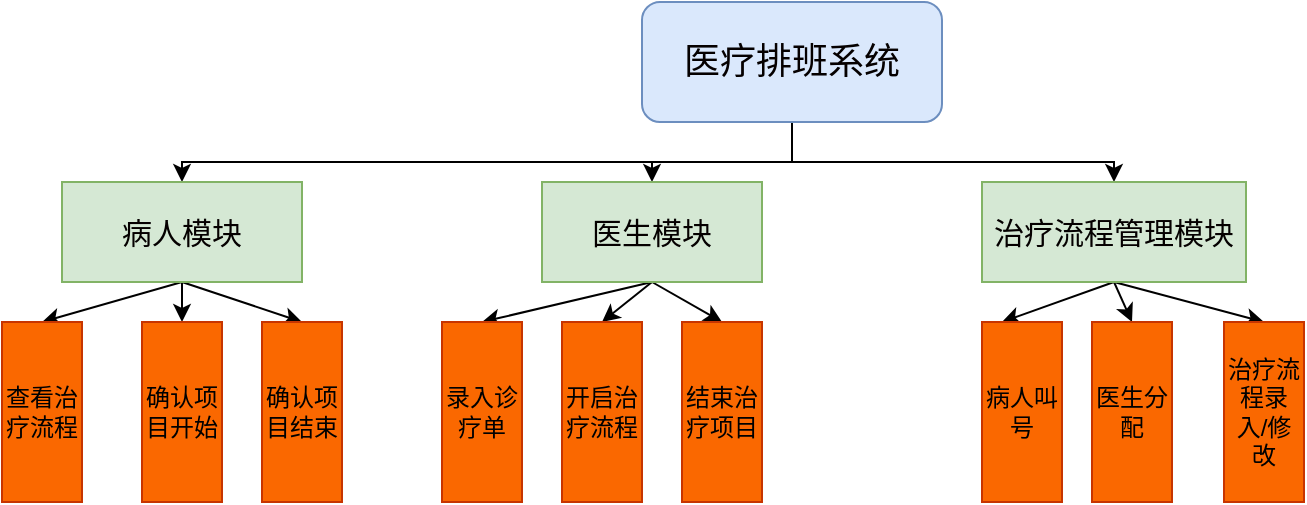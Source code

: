 <mxfile>
    <diagram name="第 1 页" id="CYL-rokRkCU8ogtK8-tq">
        <mxGraphModel dx="457" dy="354" grid="1" gridSize="10" guides="1" tooltips="1" connect="1" arrows="1" fold="1" page="1" pageScale="1" pageWidth="827" pageHeight="1169" math="0" shadow="0">
            <root>
                <mxCell id="0"/>
                <mxCell id="1" parent="0"/>
                <mxCell id="FOU07dsEIMZlqrynYJpF-19" style="edgeStyle=orthogonalEdgeStyle;rounded=0;orthogonalLoop=1;jettySize=auto;html=1;exitX=1;exitY=0.5;exitDx=0;exitDy=0;entryX=0;entryY=0.5;entryDx=0;entryDy=0;curved=0;fontColor=#050000;" parent="1" source="FOU07dsEIMZlqrynYJpF-1" target="FOU07dsEIMZlqrynYJpF-3" edge="1">
                    <mxGeometry relative="1" as="geometry">
                        <mxPoint x="170" y="70" as="targetPoint"/>
                        <Array as="points">
                            <mxPoint x="425" y="100"/>
                            <mxPoint x="120" y="100"/>
                        </Array>
                    </mxGeometry>
                </mxCell>
                <mxCell id="FOU07dsEIMZlqrynYJpF-20" style="edgeStyle=orthogonalEdgeStyle;rounded=0;orthogonalLoop=1;jettySize=auto;html=1;exitX=1;exitY=0.5;exitDx=0;exitDy=0;entryX=0;entryY=0.5;entryDx=0;entryDy=0;curved=0;fontColor=#050000;" parent="1" source="FOU07dsEIMZlqrynYJpF-1" target="FOU07dsEIMZlqrynYJpF-5" edge="1">
                    <mxGeometry relative="1" as="geometry">
                        <Array as="points">
                            <mxPoint x="425" y="100"/>
                            <mxPoint x="355" y="100"/>
                        </Array>
                    </mxGeometry>
                </mxCell>
                <mxCell id="FOU07dsEIMZlqrynYJpF-46" style="edgeStyle=orthogonalEdgeStyle;rounded=0;orthogonalLoop=1;jettySize=auto;html=1;exitX=1;exitY=0.5;exitDx=0;exitDy=0;entryX=0;entryY=0.5;entryDx=0;entryDy=0;curved=0;fontColor=#050000;" parent="1" source="FOU07dsEIMZlqrynYJpF-1" target="FOU07dsEIMZlqrynYJpF-8" edge="1">
                    <mxGeometry relative="1" as="geometry">
                        <Array as="points">
                            <mxPoint x="425" y="100"/>
                            <mxPoint x="586" y="100"/>
                        </Array>
                    </mxGeometry>
                </mxCell>
                <mxCell id="FOU07dsEIMZlqrynYJpF-1" value="&lt;font style=&quot;font-size: 18px;&quot;&gt;医疗排班系统&lt;/font&gt;" style="rounded=1;whiteSpace=wrap;html=1;fillColor=#dae8fc;strokeColor=#6c8ebf;direction=south;fontColor=#050000;" parent="1" vertex="1">
                    <mxGeometry x="350" y="20" width="150" height="60" as="geometry"/>
                </mxCell>
                <mxCell id="5" style="edgeStyle=none;html=1;exitX=1;exitY=0.5;exitDx=0;exitDy=0;entryX=0.5;entryY=0;entryDx=0;entryDy=0;fontColor=#050000;" edge="1" parent="1" source="FOU07dsEIMZlqrynYJpF-3" target="4">
                    <mxGeometry relative="1" as="geometry"/>
                </mxCell>
                <mxCell id="6" style="edgeStyle=none;html=1;exitX=1;exitY=0.5;exitDx=0;exitDy=0;entryX=0.5;entryY=0;entryDx=0;entryDy=0;fontColor=#050000;" edge="1" parent="1" source="FOU07dsEIMZlqrynYJpF-3" target="2">
                    <mxGeometry relative="1" as="geometry"/>
                </mxCell>
                <mxCell id="7" style="edgeStyle=none;html=1;exitX=1;exitY=0.5;exitDx=0;exitDy=0;entryX=0.5;entryY=0;entryDx=0;entryDy=0;fontColor=#050000;" edge="1" parent="1" source="FOU07dsEIMZlqrynYJpF-3" target="3">
                    <mxGeometry relative="1" as="geometry"/>
                </mxCell>
                <mxCell id="FOU07dsEIMZlqrynYJpF-3" value="&lt;span style=&quot;font-size: 15px;&quot;&gt;病人模块&lt;/span&gt;" style="rounded=0;whiteSpace=wrap;html=1;fillColor=#d5e8d4;strokeColor=#82b366;direction=south;fontColor=#050000;" parent="1" vertex="1">
                    <mxGeometry x="60" y="110" width="120" height="50" as="geometry"/>
                </mxCell>
                <mxCell id="9" style="edgeStyle=none;html=1;exitX=1;exitY=0.5;exitDx=0;exitDy=0;entryX=0.5;entryY=0;entryDx=0;entryDy=0;fontColor=#050000;" edge="1" parent="1" source="FOU07dsEIMZlqrynYJpF-5" target="8">
                    <mxGeometry relative="1" as="geometry"/>
                </mxCell>
                <mxCell id="14" style="edgeStyle=none;html=1;exitX=1;exitY=0.5;exitDx=0;exitDy=0;entryX=0.5;entryY=0;entryDx=0;entryDy=0;fontColor=#050000;" edge="1" parent="1" source="FOU07dsEIMZlqrynYJpF-5" target="10">
                    <mxGeometry relative="1" as="geometry"/>
                </mxCell>
                <mxCell id="20" style="edgeStyle=none;html=1;exitX=1;exitY=0.5;exitDx=0;exitDy=0;entryX=0.5;entryY=0;entryDx=0;entryDy=0;fontColor=#050000;" edge="1" parent="1" source="FOU07dsEIMZlqrynYJpF-5" target="19">
                    <mxGeometry relative="1" as="geometry"/>
                </mxCell>
                <mxCell id="FOU07dsEIMZlqrynYJpF-5" value="&lt;span style=&quot;font-size: 15px;&quot;&gt;医生模块&lt;/span&gt;" style="rounded=0;whiteSpace=wrap;html=1;fillColor=#d5e8d4;strokeColor=#82b366;direction=south;fontColor=#050000;" parent="1" vertex="1">
                    <mxGeometry x="300" y="110" width="110" height="50" as="geometry"/>
                </mxCell>
                <mxCell id="15" style="edgeStyle=none;html=1;exitX=1;exitY=0.5;exitDx=0;exitDy=0;entryX=0.25;entryY=0;entryDx=0;entryDy=0;fontColor=#050000;" edge="1" parent="1" source="FOU07dsEIMZlqrynYJpF-8" target="11">
                    <mxGeometry relative="1" as="geometry"/>
                </mxCell>
                <mxCell id="16" style="edgeStyle=none;html=1;exitX=1;exitY=0.5;exitDx=0;exitDy=0;entryX=0.5;entryY=0;entryDx=0;entryDy=0;fontColor=#050000;" edge="1" parent="1" source="FOU07dsEIMZlqrynYJpF-8" target="13">
                    <mxGeometry relative="1" as="geometry"/>
                </mxCell>
                <mxCell id="17" style="edgeStyle=none;html=1;exitX=1;exitY=0.5;exitDx=0;exitDy=0;entryX=0.5;entryY=0;entryDx=0;entryDy=0;fontColor=#050000;" edge="1" parent="1" source="FOU07dsEIMZlqrynYJpF-8" target="12">
                    <mxGeometry relative="1" as="geometry"/>
                </mxCell>
                <mxCell id="FOU07dsEIMZlqrynYJpF-8" value="&lt;span style=&quot;font-size: 15px;&quot;&gt;治疗流程管理模块&lt;/span&gt;" style="rounded=0;whiteSpace=wrap;html=1;fillColor=#d5e8d4;strokeColor=#82b366;direction=south;fontColor=#050000;" parent="1" vertex="1">
                    <mxGeometry x="520" y="110" width="132" height="50" as="geometry"/>
                </mxCell>
                <mxCell id="2" value="查看治疗流程" style="rounded=0;whiteSpace=wrap;html=1;fontColor=#000000;rotation=0;fillColor=#fa6800;strokeColor=#C73500;" vertex="1" parent="1">
                    <mxGeometry x="30" y="180" width="40" height="90" as="geometry"/>
                </mxCell>
                <mxCell id="3" value="确认项目结束" style="rounded=0;whiteSpace=wrap;html=1;fontColor=#000000;rotation=0;fillColor=#fa6800;strokeColor=#C73500;" vertex="1" parent="1">
                    <mxGeometry x="160" y="180" width="40" height="90" as="geometry"/>
                </mxCell>
                <mxCell id="4" value="确认项目开始" style="rounded=0;whiteSpace=wrap;html=1;fontColor=#000000;rotation=0;fillColor=#fa6800;strokeColor=#C73500;" vertex="1" parent="1">
                    <mxGeometry x="100" y="180" width="40" height="90" as="geometry"/>
                </mxCell>
                <mxCell id="8" value="录入诊疗单" style="rounded=0;whiteSpace=wrap;html=1;fontColor=#000000;rotation=0;fillColor=#fa6800;strokeColor=#C73500;" vertex="1" parent="1">
                    <mxGeometry x="250" y="180" width="40" height="90" as="geometry"/>
                </mxCell>
                <mxCell id="10" value="开启治疗流程" style="rounded=0;whiteSpace=wrap;html=1;fontColor=#000000;rotation=0;fillColor=#fa6800;strokeColor=#C73500;" vertex="1" parent="1">
                    <mxGeometry x="310" y="180" width="40" height="90" as="geometry"/>
                </mxCell>
                <mxCell id="11" value="病人叫号" style="rounded=0;whiteSpace=wrap;html=1;fontColor=#000000;rotation=0;fillColor=#fa6800;strokeColor=#C73500;" vertex="1" parent="1">
                    <mxGeometry x="520" y="180" width="40" height="90" as="geometry"/>
                </mxCell>
                <mxCell id="12" value="治疗流程录入/修改" style="rounded=0;whiteSpace=wrap;html=1;fontColor=#000000;rotation=0;fillColor=#fa6800;strokeColor=#C73500;" vertex="1" parent="1">
                    <mxGeometry x="641" y="180" width="40" height="90" as="geometry"/>
                </mxCell>
                <mxCell id="13" value="医生分配" style="rounded=0;whiteSpace=wrap;html=1;fontColor=#000000;rotation=0;fillColor=#fa6800;strokeColor=#C73500;" vertex="1" parent="1">
                    <mxGeometry x="575" y="180" width="40" height="90" as="geometry"/>
                </mxCell>
                <mxCell id="19" value="结束治疗项目" style="rounded=0;whiteSpace=wrap;html=1;fontColor=#000000;rotation=0;fillColor=#fa6800;strokeColor=#C73500;" vertex="1" parent="1">
                    <mxGeometry x="370" y="180" width="40" height="90" as="geometry"/>
                </mxCell>
            </root>
        </mxGraphModel>
    </diagram>
</mxfile>